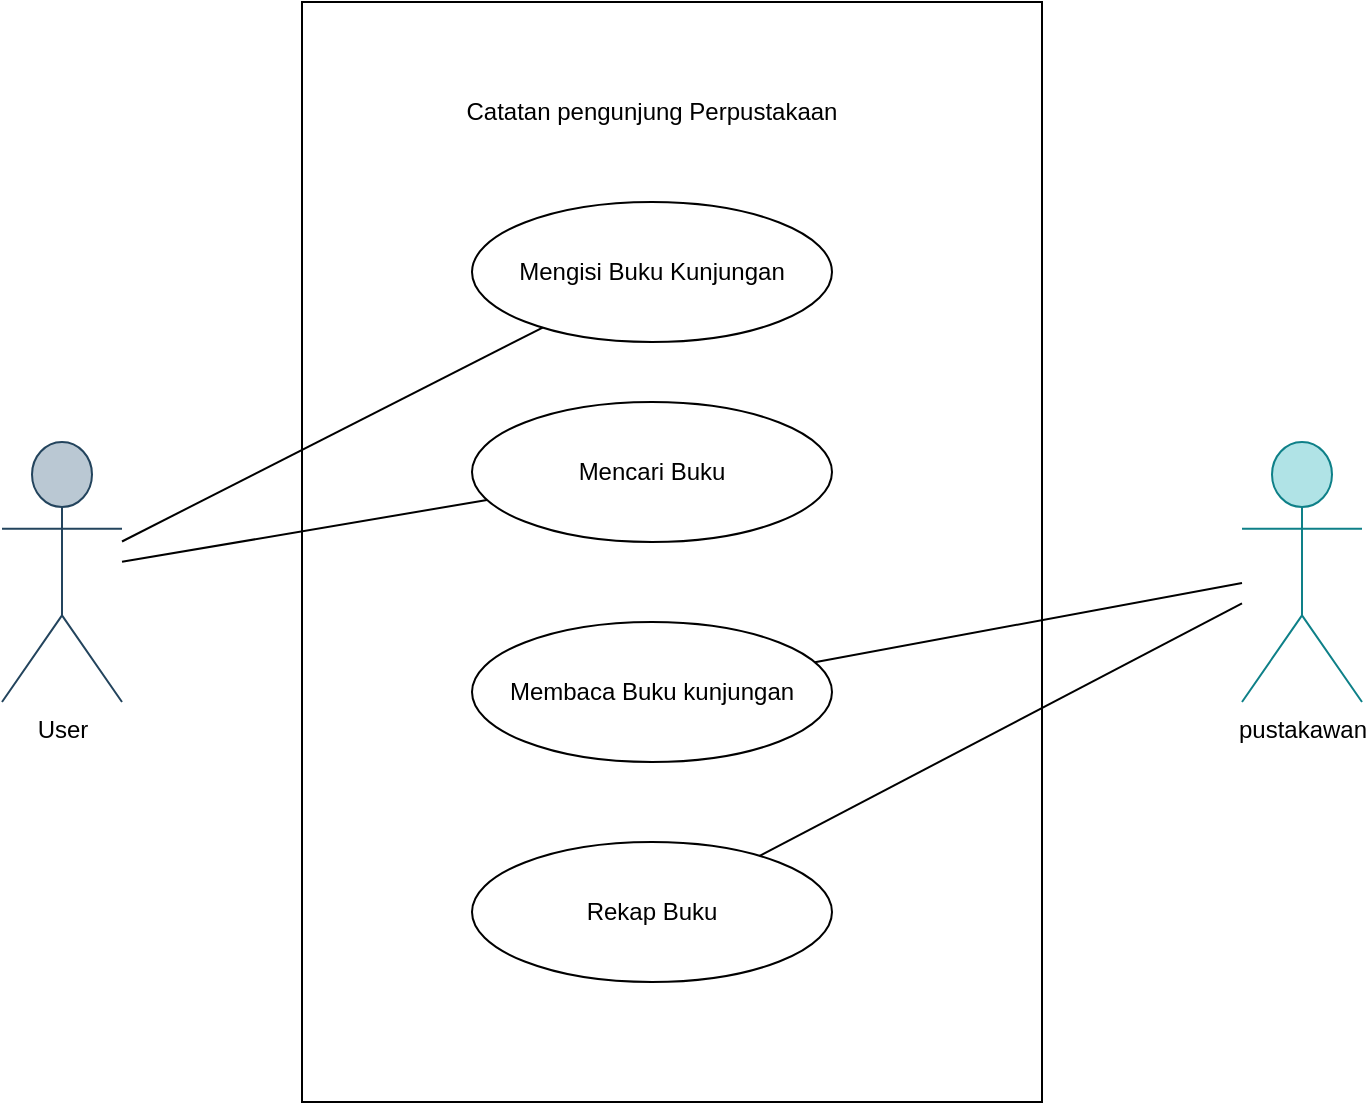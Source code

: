 <mxfile version="22.1.21" type="github">
  <diagram name="Page-1" id="DSYX0o4VI8Iqu2lYJoEG">
    <mxGraphModel dx="1434" dy="772" grid="1" gridSize="10" guides="1" tooltips="1" connect="1" arrows="1" fold="1" page="1" pageScale="1" pageWidth="850" pageHeight="1100" math="0" shadow="0">
      <root>
        <mxCell id="0" />
        <mxCell id="1" parent="0" />
        <mxCell id="6CUmjD1OcZM2PeKCMgtx-1" value="" style="rounded=0;whiteSpace=wrap;html=1;" vertex="1" parent="1">
          <mxGeometry x="250" y="60" width="370" height="550" as="geometry" />
        </mxCell>
        <mxCell id="6CUmjD1OcZM2PeKCMgtx-2" value="Catatan pengunjung Perpustakaan" style="text;html=1;strokeColor=none;fillColor=none;align=center;verticalAlign=middle;whiteSpace=wrap;rounded=0;" vertex="1" parent="1">
          <mxGeometry x="320" y="100" width="210" height="30" as="geometry" />
        </mxCell>
        <mxCell id="6CUmjD1OcZM2PeKCMgtx-4" value="Mengisi Buku Kunjungan" style="ellipse;whiteSpace=wrap;html=1;" vertex="1" parent="1">
          <mxGeometry x="335" y="160" width="180" height="70" as="geometry" />
        </mxCell>
        <mxCell id="6CUmjD1OcZM2PeKCMgtx-7" value="Mencari Buku" style="ellipse;whiteSpace=wrap;html=1;" vertex="1" parent="1">
          <mxGeometry x="335" y="260" width="180" height="70" as="geometry" />
        </mxCell>
        <mxCell id="6CUmjD1OcZM2PeKCMgtx-8" value="Membaca Buku kunjungan" style="ellipse;whiteSpace=wrap;html=1;" vertex="1" parent="1">
          <mxGeometry x="335" y="370" width="180" height="70" as="geometry" />
        </mxCell>
        <mxCell id="6CUmjD1OcZM2PeKCMgtx-9" value="Rekap Buku" style="ellipse;whiteSpace=wrap;html=1;" vertex="1" parent="1">
          <mxGeometry x="335" y="480" width="180" height="70" as="geometry" />
        </mxCell>
        <mxCell id="6CUmjD1OcZM2PeKCMgtx-10" value="pustakawan" style="shape=umlActor;verticalLabelPosition=bottom;verticalAlign=top;html=1;outlineConnect=0;fillColor=#b0e3e6;strokeColor=#0e8088;" vertex="1" parent="1">
          <mxGeometry x="720" y="280" width="60" height="130" as="geometry" />
        </mxCell>
        <mxCell id="6CUmjD1OcZM2PeKCMgtx-11" value="User" style="shape=umlActor;verticalLabelPosition=bottom;verticalAlign=top;html=1;outlineConnect=0;fillColor=#bac8d3;strokeColor=#23445d;" vertex="1" parent="1">
          <mxGeometry x="100" y="280" width="60" height="130" as="geometry" />
        </mxCell>
        <mxCell id="6CUmjD1OcZM2PeKCMgtx-18" value="" style="endArrow=none;html=1;rounded=0;" edge="1" parent="1" source="6CUmjD1OcZM2PeKCMgtx-11" target="6CUmjD1OcZM2PeKCMgtx-4">
          <mxGeometry width="50" height="50" relative="1" as="geometry">
            <mxPoint x="190" y="340" as="sourcePoint" />
            <mxPoint x="240" y="290" as="targetPoint" />
          </mxGeometry>
        </mxCell>
        <mxCell id="6CUmjD1OcZM2PeKCMgtx-19" value="" style="endArrow=none;html=1;rounded=0;" edge="1" parent="1" source="6CUmjD1OcZM2PeKCMgtx-11" target="6CUmjD1OcZM2PeKCMgtx-7">
          <mxGeometry width="50" height="50" relative="1" as="geometry">
            <mxPoint x="210" y="370" as="sourcePoint" />
            <mxPoint x="260" y="320" as="targetPoint" />
          </mxGeometry>
        </mxCell>
        <mxCell id="6CUmjD1OcZM2PeKCMgtx-20" value="" style="endArrow=none;html=1;rounded=0;" edge="1" parent="1" source="6CUmjD1OcZM2PeKCMgtx-8" target="6CUmjD1OcZM2PeKCMgtx-10">
          <mxGeometry width="50" height="50" relative="1" as="geometry">
            <mxPoint x="660" y="390" as="sourcePoint" />
            <mxPoint x="710" y="340" as="targetPoint" />
          </mxGeometry>
        </mxCell>
        <mxCell id="6CUmjD1OcZM2PeKCMgtx-21" value="" style="endArrow=none;html=1;rounded=0;" edge="1" parent="1" source="6CUmjD1OcZM2PeKCMgtx-9" target="6CUmjD1OcZM2PeKCMgtx-10">
          <mxGeometry width="50" height="50" relative="1" as="geometry">
            <mxPoint x="650" y="420" as="sourcePoint" />
            <mxPoint x="700" y="370" as="targetPoint" />
          </mxGeometry>
        </mxCell>
      </root>
    </mxGraphModel>
  </diagram>
</mxfile>
